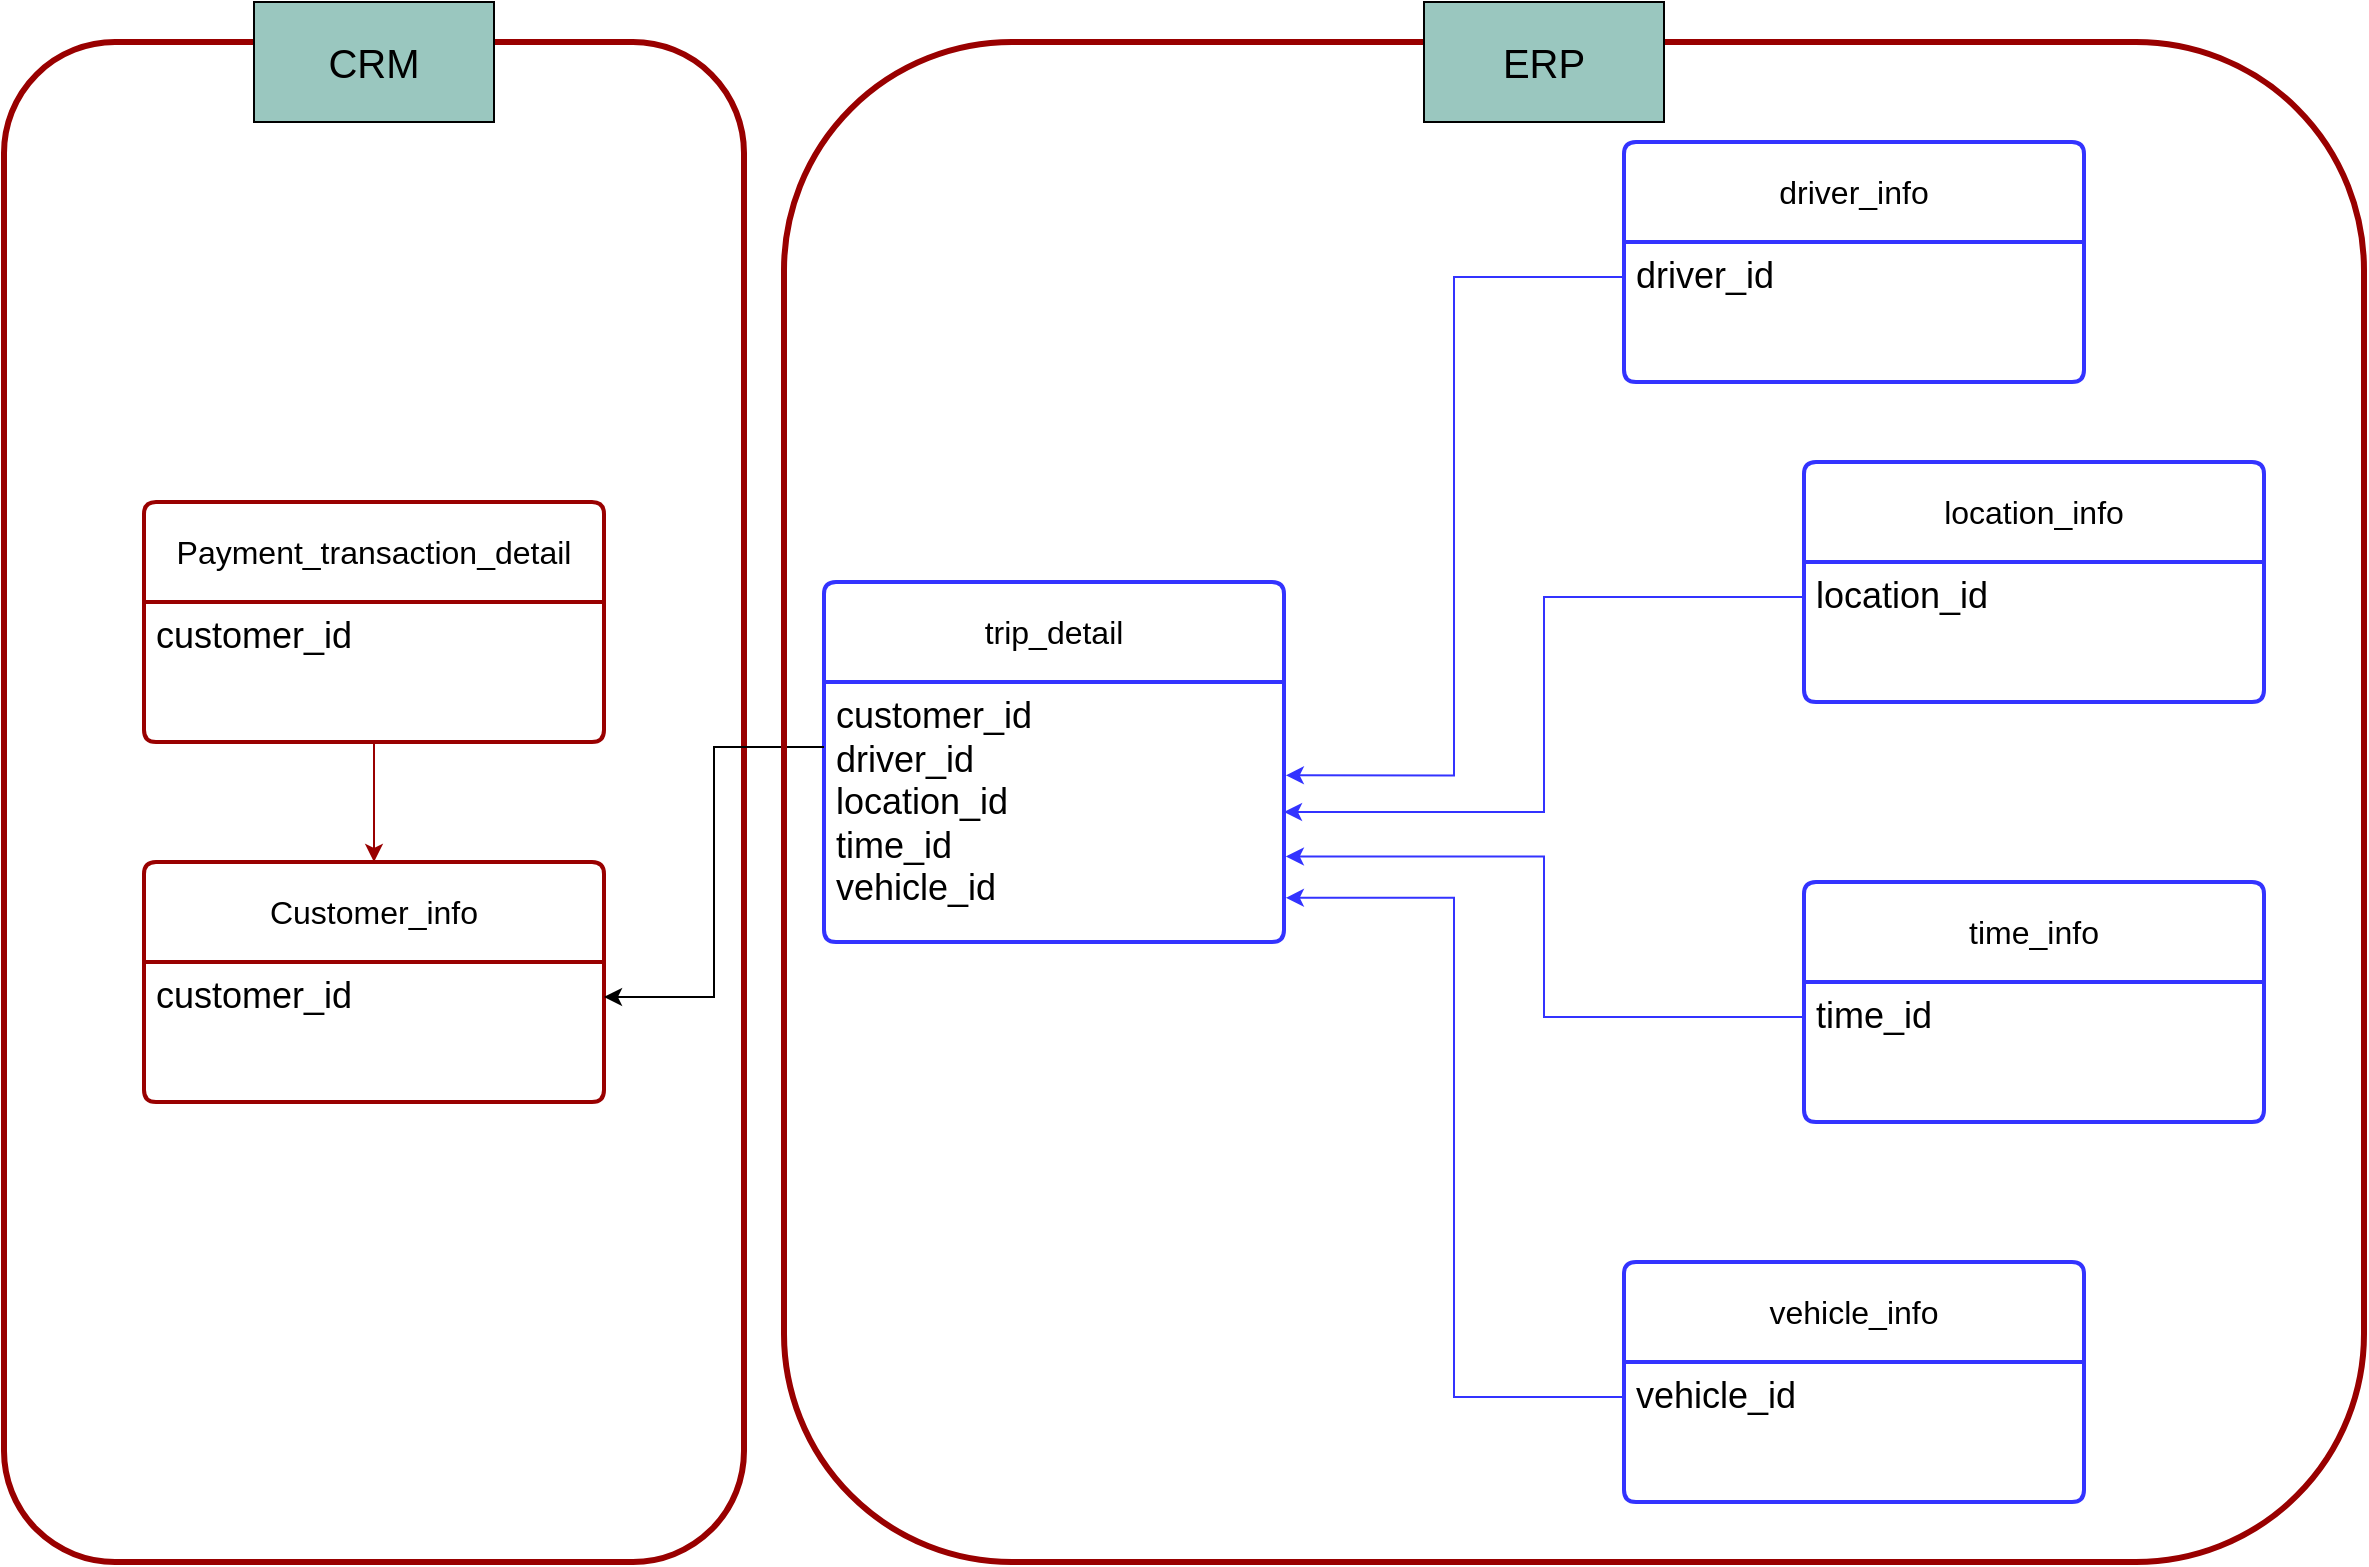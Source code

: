 <mxfile version="27.0.5">
  <diagram name="Page-1" id="kux_Ah0KZvSNLFApVlGw">
    <mxGraphModel dx="2906" dy="1190" grid="1" gridSize="10" guides="1" tooltips="1" connect="1" arrows="1" fold="1" page="1" pageScale="1" pageWidth="850" pageHeight="1100" math="0" shadow="0">
      <root>
        <mxCell id="0" />
        <mxCell id="1" parent="0" />
        <mxCell id="Plab5cU1eizS763vwplL-28" value="" style="rounded=1;whiteSpace=wrap;html=1;fillColor=none;strokeWidth=3;strokeColor=#990000;" vertex="1" parent="1">
          <mxGeometry x="-10" y="50" width="370" height="760" as="geometry" />
        </mxCell>
        <mxCell id="Plab5cU1eizS763vwplL-1" value="&lt;font style=&quot;font-size: 16px;&quot;&gt;Payment_transaction_detail&lt;/font&gt;" style="swimlane;childLayout=stackLayout;horizontal=1;startSize=50;horizontalStack=0;rounded=1;fontSize=14;fontStyle=0;strokeWidth=2;resizeParent=0;resizeLast=1;shadow=0;dashed=0;align=center;arcSize=4;whiteSpace=wrap;html=1;strokeColor=#990000;" vertex="1" parent="1">
          <mxGeometry x="60" y="280" width="230" height="120" as="geometry" />
        </mxCell>
        <mxCell id="Plab5cU1eizS763vwplL-2" value="&lt;font style=&quot;font-size: 18px;&quot;&gt;customer_id&lt;/font&gt;" style="align=left;strokeColor=none;fillColor=none;spacingLeft=4;spacingRight=4;fontSize=12;verticalAlign=top;resizable=0;rotatable=0;part=1;html=1;whiteSpace=wrap;" vertex="1" parent="Plab5cU1eizS763vwplL-1">
          <mxGeometry y="50" width="230" height="70" as="geometry" />
        </mxCell>
        <mxCell id="Plab5cU1eizS763vwplL-4" value="&lt;font style=&quot;font-size: 16px;&quot;&gt;Customer_info&lt;/font&gt;" style="swimlane;childLayout=stackLayout;horizontal=1;startSize=50;horizontalStack=0;rounded=1;fontSize=14;fontStyle=0;strokeWidth=2;resizeParent=0;resizeLast=1;shadow=0;dashed=0;align=center;arcSize=4;whiteSpace=wrap;html=1;strokeColor=#990000;" vertex="1" parent="1">
          <mxGeometry x="60" y="460" width="230" height="120" as="geometry" />
        </mxCell>
        <mxCell id="Plab5cU1eizS763vwplL-5" value="&lt;font style=&quot;font-size: 18px;&quot;&gt;customer_id&lt;/font&gt;" style="align=left;strokeColor=none;fillColor=none;spacingLeft=4;spacingRight=4;fontSize=12;verticalAlign=top;resizable=0;rotatable=0;part=1;html=1;whiteSpace=wrap;" vertex="1" parent="Plab5cU1eizS763vwplL-4">
          <mxGeometry y="50" width="230" height="70" as="geometry" />
        </mxCell>
        <mxCell id="Plab5cU1eizS763vwplL-6" style="edgeStyle=orthogonalEdgeStyle;rounded=0;orthogonalLoop=1;jettySize=auto;html=1;exitX=0.5;exitY=1;exitDx=0;exitDy=0;entryX=0.5;entryY=0;entryDx=0;entryDy=0;strokeColor=#990000;" edge="1" parent="1" source="Plab5cU1eizS763vwplL-2" target="Plab5cU1eizS763vwplL-4">
          <mxGeometry relative="1" as="geometry" />
        </mxCell>
        <mxCell id="Plab5cU1eizS763vwplL-8" value="&lt;font style=&quot;font-size: 16px;&quot;&gt;trip_detail&lt;/font&gt;" style="swimlane;childLayout=stackLayout;horizontal=1;startSize=50;horizontalStack=0;rounded=1;fontSize=14;fontStyle=0;strokeWidth=2;resizeParent=0;resizeLast=1;shadow=0;dashed=0;align=center;arcSize=4;whiteSpace=wrap;html=1;strokeColor=#3333FF;" vertex="1" parent="1">
          <mxGeometry x="400" y="320" width="230" height="180" as="geometry" />
        </mxCell>
        <mxCell id="Plab5cU1eizS763vwplL-9" value="&lt;font style=&quot;font-size: 18px;&quot;&gt;customer_id&lt;/font&gt;&lt;div&gt;&lt;font style=&quot;font-size: 18px;&quot;&gt;driver_id&lt;/font&gt;&lt;/div&gt;&lt;div&gt;&lt;font style=&quot;font-size: 18px;&quot;&gt;location_id&lt;/font&gt;&lt;/div&gt;&lt;div&gt;&lt;font style=&quot;font-size: 18px;&quot;&gt;time_id&lt;/font&gt;&lt;/div&gt;&lt;div&gt;&lt;font style=&quot;font-size: 18px;&quot;&gt;vehicle_id&lt;/font&gt;&lt;/div&gt;" style="align=left;strokeColor=none;fillColor=none;spacingLeft=4;spacingRight=4;fontSize=12;verticalAlign=top;resizable=0;rotatable=0;part=1;html=1;whiteSpace=wrap;" vertex="1" parent="Plab5cU1eizS763vwplL-8">
          <mxGeometry y="50" width="230" height="130" as="geometry" />
        </mxCell>
        <mxCell id="Plab5cU1eizS763vwplL-10" style="edgeStyle=orthogonalEdgeStyle;rounded=0;orthogonalLoop=1;jettySize=auto;html=1;exitX=0;exitY=0.25;exitDx=0;exitDy=0;entryX=1;entryY=0.25;entryDx=0;entryDy=0;" edge="1" parent="1" source="Plab5cU1eizS763vwplL-9" target="Plab5cU1eizS763vwplL-5">
          <mxGeometry relative="1" as="geometry" />
        </mxCell>
        <mxCell id="Plab5cU1eizS763vwplL-11" value="&lt;font style=&quot;font-size: 16px;&quot;&gt;driver_info&lt;/font&gt;" style="swimlane;childLayout=stackLayout;horizontal=1;startSize=50;horizontalStack=0;rounded=1;fontSize=14;fontStyle=0;strokeWidth=2;resizeParent=0;resizeLast=1;shadow=0;dashed=0;align=center;arcSize=4;whiteSpace=wrap;html=1;strokeColor=#3333FF;" vertex="1" parent="1">
          <mxGeometry x="800" y="100" width="230" height="120" as="geometry" />
        </mxCell>
        <mxCell id="Plab5cU1eizS763vwplL-12" value="&lt;font style=&quot;font-size: 18px;&quot;&gt;driver_id&lt;/font&gt;" style="align=left;strokeColor=none;fillColor=none;spacingLeft=4;spacingRight=4;fontSize=12;verticalAlign=top;resizable=0;rotatable=0;part=1;html=1;whiteSpace=wrap;" vertex="1" parent="Plab5cU1eizS763vwplL-11">
          <mxGeometry y="50" width="230" height="70" as="geometry" />
        </mxCell>
        <mxCell id="Plab5cU1eizS763vwplL-14" value="&lt;font style=&quot;font-size: 16px;&quot;&gt;location_info&lt;/font&gt;" style="swimlane;childLayout=stackLayout;horizontal=1;startSize=50;horizontalStack=0;rounded=1;fontSize=14;fontStyle=0;strokeWidth=2;resizeParent=0;resizeLast=1;shadow=0;dashed=0;align=center;arcSize=4;whiteSpace=wrap;html=1;strokeColor=#3333FF;" vertex="1" parent="1">
          <mxGeometry x="890" y="260" width="230" height="120" as="geometry" />
        </mxCell>
        <mxCell id="Plab5cU1eizS763vwplL-15" value="&lt;font style=&quot;font-size: 18px;&quot;&gt;location_id&lt;/font&gt;" style="align=left;strokeColor=none;fillColor=none;spacingLeft=4;spacingRight=4;fontSize=12;verticalAlign=top;resizable=0;rotatable=0;part=1;html=1;whiteSpace=wrap;" vertex="1" parent="Plab5cU1eizS763vwplL-14">
          <mxGeometry y="50" width="230" height="70" as="geometry" />
        </mxCell>
        <mxCell id="Plab5cU1eizS763vwplL-18" value="&lt;font style=&quot;font-size: 16px;&quot;&gt;time&lt;/font&gt;&lt;span style=&quot;font-size: 16px; background-color: transparent; color: light-dark(rgb(0, 0, 0), rgb(255, 255, 255));&quot;&gt;_info&lt;/span&gt;" style="swimlane;childLayout=stackLayout;horizontal=1;startSize=50;horizontalStack=0;rounded=1;fontSize=14;fontStyle=0;strokeWidth=2;resizeParent=0;resizeLast=1;shadow=0;dashed=0;align=center;arcSize=4;whiteSpace=wrap;html=1;strokeColor=#3333FF;" vertex="1" parent="1">
          <mxGeometry x="890" y="470" width="230" height="120" as="geometry" />
        </mxCell>
        <mxCell id="Plab5cU1eizS763vwplL-19" value="&lt;font style=&quot;font-size: 18px;&quot;&gt;time_id&lt;/font&gt;" style="align=left;strokeColor=none;fillColor=none;spacingLeft=4;spacingRight=4;fontSize=12;verticalAlign=top;resizable=0;rotatable=0;part=1;html=1;whiteSpace=wrap;" vertex="1" parent="Plab5cU1eizS763vwplL-18">
          <mxGeometry y="50" width="230" height="70" as="geometry" />
        </mxCell>
        <mxCell id="Plab5cU1eizS763vwplL-21" value="&lt;span style=&quot;font-size: 16px; background-color: transparent; color: light-dark(rgb(0, 0, 0), rgb(255, 255, 255));&quot;&gt;vehicle_info&lt;/span&gt;" style="swimlane;childLayout=stackLayout;horizontal=1;startSize=50;horizontalStack=0;rounded=1;fontSize=14;fontStyle=0;strokeWidth=2;resizeParent=0;resizeLast=1;shadow=0;dashed=0;align=center;arcSize=4;whiteSpace=wrap;html=1;strokeColor=#3333FF;" vertex="1" parent="1">
          <mxGeometry x="800" y="660" width="230" height="120" as="geometry" />
        </mxCell>
        <mxCell id="Plab5cU1eizS763vwplL-22" value="&lt;font style=&quot;font-size: 18px;&quot;&gt;vehicle_id&lt;/font&gt;" style="align=left;strokeColor=none;fillColor=none;spacingLeft=4;spacingRight=4;fontSize=12;verticalAlign=top;resizable=0;rotatable=0;part=1;html=1;whiteSpace=wrap;" vertex="1" parent="Plab5cU1eizS763vwplL-21">
          <mxGeometry y="50" width="230" height="70" as="geometry" />
        </mxCell>
        <mxCell id="Plab5cU1eizS763vwplL-23" style="edgeStyle=orthogonalEdgeStyle;rounded=0;orthogonalLoop=1;jettySize=auto;html=1;exitX=0;exitY=0.25;exitDx=0;exitDy=0;entryX=1.004;entryY=0.83;entryDx=0;entryDy=0;entryPerimeter=0;strokeColor=#3333FF;" edge="1" parent="1" source="Plab5cU1eizS763vwplL-22" target="Plab5cU1eizS763vwplL-9">
          <mxGeometry relative="1" as="geometry" />
        </mxCell>
        <mxCell id="Plab5cU1eizS763vwplL-24" style="edgeStyle=orthogonalEdgeStyle;rounded=0;orthogonalLoop=1;jettySize=auto;html=1;exitX=0;exitY=0.25;exitDx=0;exitDy=0;entryX=1.004;entryY=0.671;entryDx=0;entryDy=0;entryPerimeter=0;strokeColor=#3333FF;" edge="1" parent="1" source="Plab5cU1eizS763vwplL-19" target="Plab5cU1eizS763vwplL-9">
          <mxGeometry relative="1" as="geometry" />
        </mxCell>
        <mxCell id="Plab5cU1eizS763vwplL-25" style="edgeStyle=orthogonalEdgeStyle;rounded=0;orthogonalLoop=1;jettySize=auto;html=1;exitX=0;exitY=0.25;exitDx=0;exitDy=0;entryX=1;entryY=0.5;entryDx=0;entryDy=0;strokeColor=#3333FF;" edge="1" parent="1" source="Plab5cU1eizS763vwplL-15" target="Plab5cU1eizS763vwplL-9">
          <mxGeometry relative="1" as="geometry" />
        </mxCell>
        <mxCell id="Plab5cU1eizS763vwplL-26" style="edgeStyle=orthogonalEdgeStyle;rounded=0;orthogonalLoop=1;jettySize=auto;html=1;exitX=0;exitY=0.25;exitDx=0;exitDy=0;entryX=1.004;entryY=0.359;entryDx=0;entryDy=0;entryPerimeter=0;strokeColor=#3333FF;" edge="1" parent="1" source="Plab5cU1eizS763vwplL-12" target="Plab5cU1eizS763vwplL-9">
          <mxGeometry relative="1" as="geometry" />
        </mxCell>
        <mxCell id="Plab5cU1eizS763vwplL-29" value="" style="rounded=1;whiteSpace=wrap;html=1;fillColor=none;strokeWidth=3;strokeColor=#990000;" vertex="1" parent="1">
          <mxGeometry x="380" y="50" width="790" height="760" as="geometry" />
        </mxCell>
        <mxCell id="Plab5cU1eizS763vwplL-30" value="&lt;font style=&quot;font-size: 20px;&quot;&gt;CRM&lt;/font&gt;" style="rounded=0;whiteSpace=wrap;html=1;fillColor=#9AC7BF;" vertex="1" parent="1">
          <mxGeometry x="115" y="30" width="120" height="60" as="geometry" />
        </mxCell>
        <mxCell id="Plab5cU1eizS763vwplL-31" value="&lt;font style=&quot;font-size: 20px;&quot;&gt;ERP&lt;/font&gt;" style="rounded=0;whiteSpace=wrap;html=1;fillColor=#9AC7BF;" vertex="1" parent="1">
          <mxGeometry x="700" y="30" width="120" height="60" as="geometry" />
        </mxCell>
      </root>
    </mxGraphModel>
  </diagram>
</mxfile>
